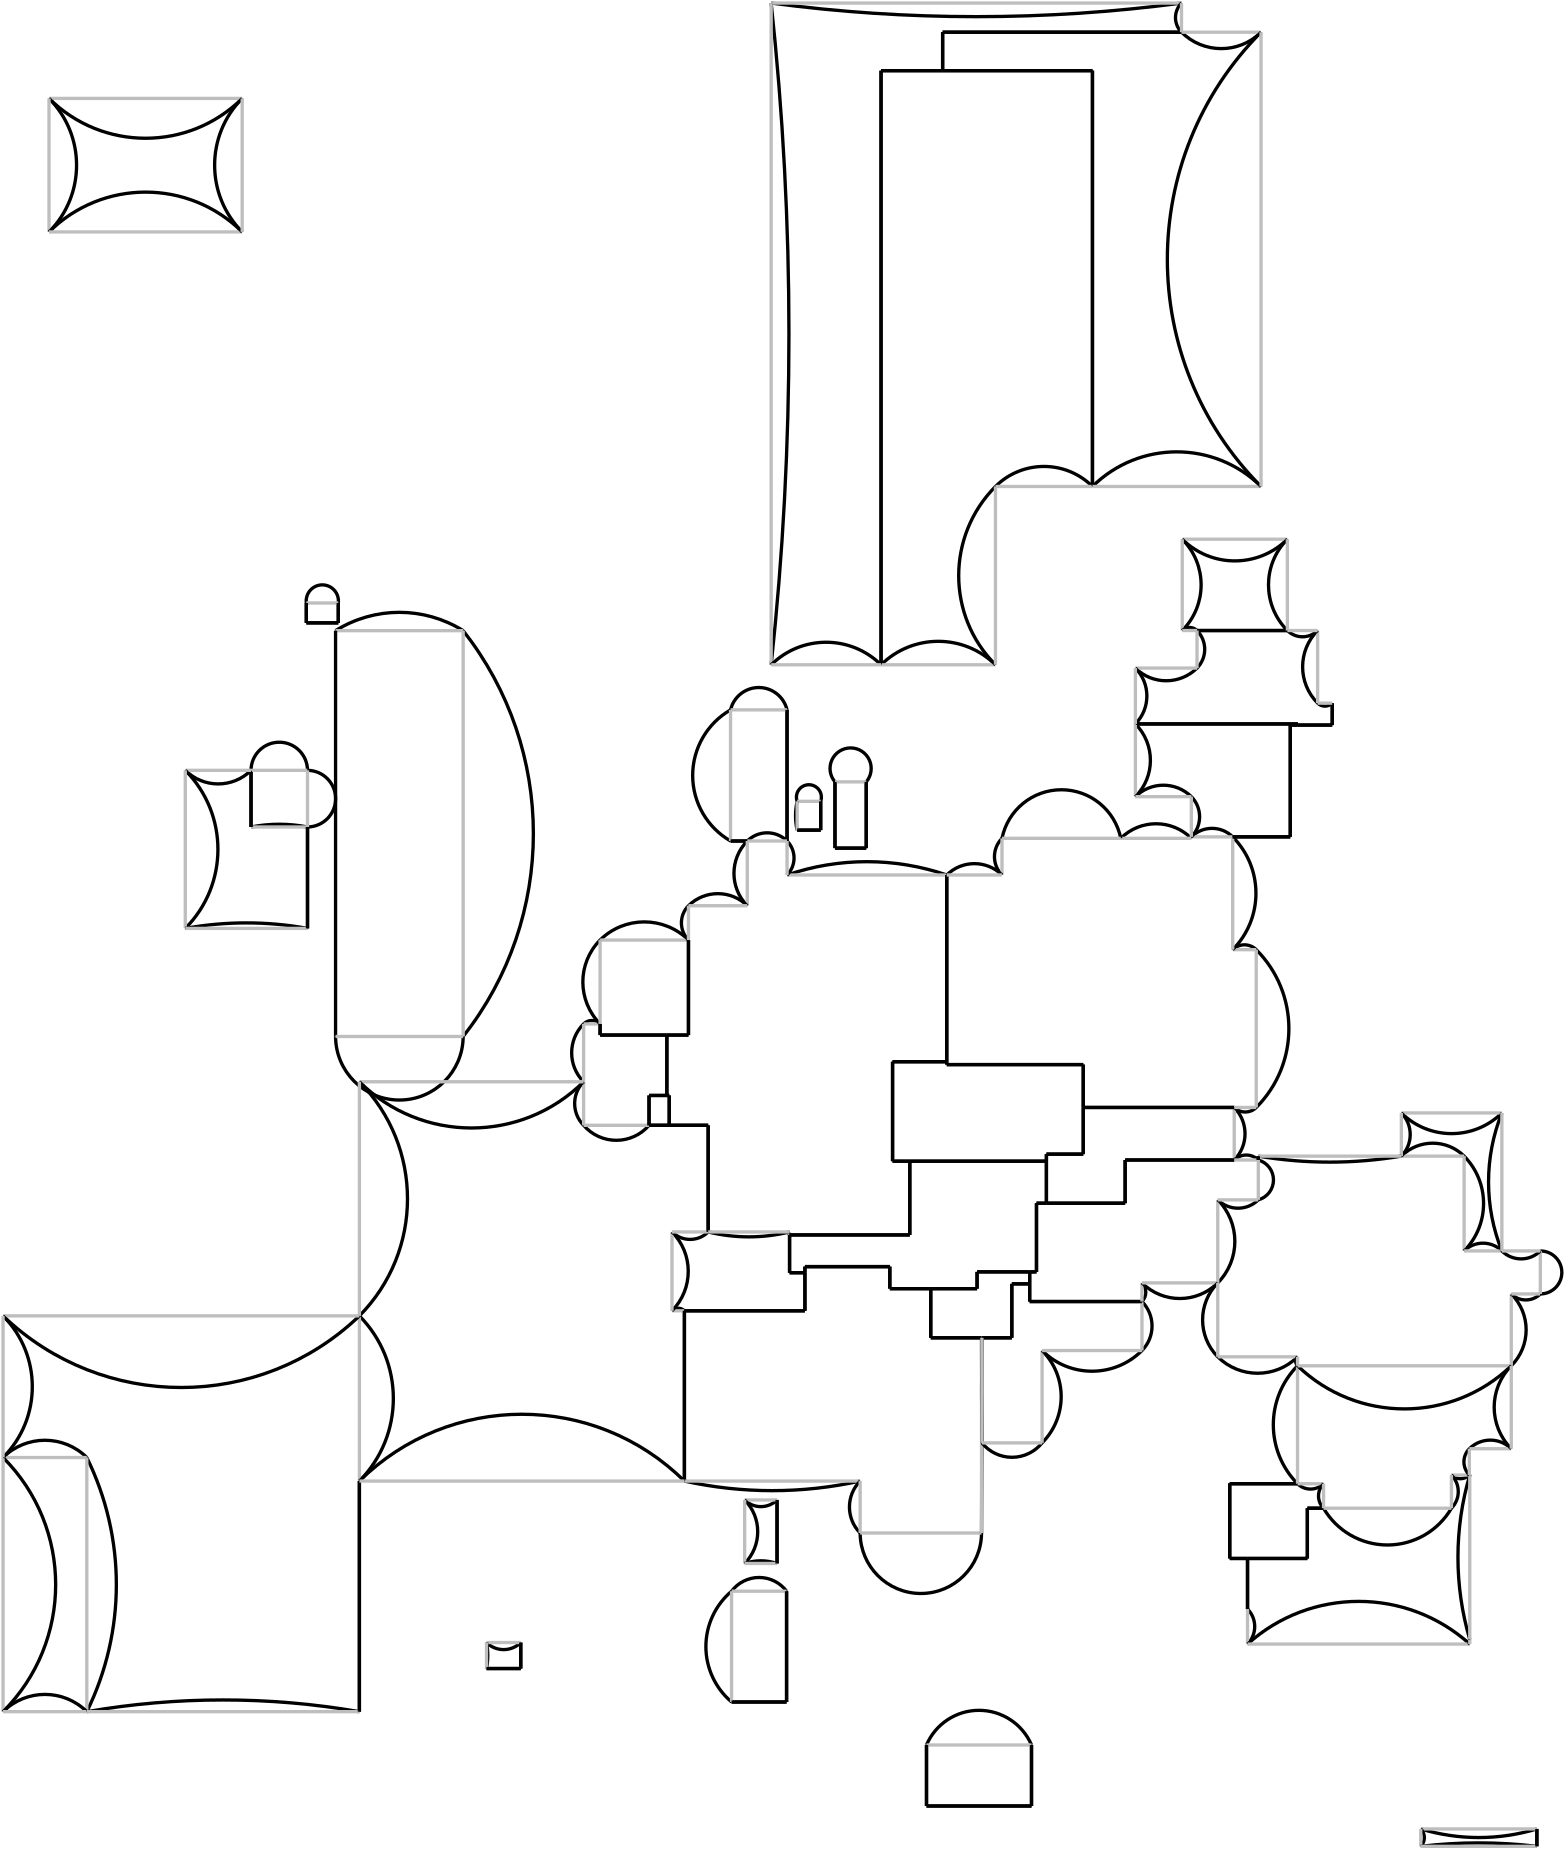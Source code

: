 <?xml version="1.0"?>
<!DOCTYPE ipe SYSTEM "ipe.dtd">
<ipe version="70005" creator="Ipe 7.1.1">
<info created="D:20110803231932" modified="D:20120926124422"/>
<ipestyle name="basic">
<pen name="heavier" value="0.8"/>
<pen name="fat" value="1.2"/>
<pen name="ultrafat" value="2"/>
<color name="red" value="1 0 0"/>
<color name="green" value="0 1 0"/>
<color name="blue" value="0 0 1"/>
<color name="yellow" value="1 1 0"/>
<color name="orange" value="1 0.647 0"/>
<color name="gold" value="1 0.843 0"/>
<color name="purple" value="0.627 0.125 0.941"/>
<color name="gray" value="0.745"/>
<color name="lightblue" value="0.678 0.847 0.902"/>
<color name="lightcyan" value="0.878 1 1"/>
<color name="lightgray" value="0.827"/>
<color name="lightgreen" value="0.565 0.933 0.565"/>
<color name="lightyellow" value="1 1 0.878"/>
<dashstyle name="dashed" value="[4] 0"/>
<dashstyle name="dotted" value="[1 3] 0"/>
<dashstyle name="dash dotted" value="[4 2 1 2] 0"/>
<dashstyle name="dash dot dotted" value="[4 2 1 2 1 2] 0"/>
</ipestyle>
<page>
<layer name="alpha"/>
<layer name="beta"/>
<view layers="alpha beta" active="beta"/>
<path layer="beta" stroke="black" pen="fat">
120.001 450.159 m
120.001 443.004 l
</path>
<path stroke="black" pen="fat">
120.001 443.004 m
131.508 443.004 l
</path>
<path stroke="black" pen="fat">
131.508 443.004 m
131.508 450.159 l
</path>
<path stroke="black" pen="fat">
273.093 54.5286 m
292.888 54.5286 l
</path>
<path stroke="black" pen="fat">
292.888 54.5286 m
292.888 94.4125 l
</path>
<path stroke="black" pen="fat">
272.72 364.485 m
278.746 364.485 l
</path>
<path stroke="black" pen="fat">
293.063 364.485 m
293.063 411.689 l
</path>
<path stroke="black" pen="fat">
296.691 368.403 m
305.169 368.403 l
</path>
<path stroke="black" pen="fat">
305.169 368.403 m
305.169 378.771 l
</path>
<path stroke="black" pen="fat">
310.314 385.768 m
310.314 361.919 l
</path>
<path stroke="black" pen="fat">
310.314 361.919 m
321.571 361.919 l
</path>
<path stroke="black" pen="fat">
321.571 361.919 m
321.571 385.768 l
</path>
<path stroke="black" pen="fat">
343.263 39.0562 m
343.263 17.0797 l
</path>
<path stroke="black" pen="fat">
343.263 17.0797 m
381.063 17.0797 l
</path>
<path stroke="black" pen="fat">
381.063 17.0797 m
381.063 39.0562 l
</path>
<path stroke="black" pen="fat">
10.823 142.538 m
21.3927 0 0 -21.3927 25.8979 127.359 40.9729 142.538 a
</path>
<path layer="alpha" stroke="gray" pen="fat">
10.823 142.538 m
40.9729 142.538 l
</path>
<path layer="beta" stroke="black" pen="fat">
40.9729 142.538 m
103.711 0 0 -103.711 -52.103 96.7911 40.9729 51.0444 a
</path>
<path layer="alpha" stroke="gray" pen="fat">
40.9729 142.538 m
40.9729 51.0444 l
</path>
<path layer="beta" stroke="black" pen="fat">
100.094 369.529 m
52.8932 0 0 -52.8932 110.26 317.621 120.425 369.529 a
</path>
<path layer="alpha" stroke="gray" pen="fat">
100.094 369.529 m
120.425 369.529 l
</path>
<path layer="beta" stroke="black" pen="fat">
100.094 389.925 m
100.094 369.529 l
</path>
<path stroke="black" pen="fat">
120.425 369.529 m
120.425 333.024 l
</path>
<path stroke="black" pen="fat">
100.094 369.529 m
100.094 389.925 l
</path>
<path stroke="black" pen="fat">
100.094 389.925 m
10.1659 0 0 -10.1659 110.26 389.878 120.425 389.925 a
</path>
<path layer="alpha" stroke="gray" pen="fat">
100.094 389.925 m
120.425 389.925 l
</path>
<path layer="beta" stroke="black" pen="fat">
120.425 389.925 m
10.1986 0 0 -10.1986 120.345 379.727 120.425 369.529 a
</path>
<path layer="alpha" stroke="gray" pen="fat">
120.425 389.925 m
120.425 369.529 l
</path>
<path layer="beta" stroke="black" pen="fat">
120.001 450.159 m
-5.8 0 0 5.8 125.755 450.89 131.508 450.159 a
</path>
<path layer="alpha" stroke="gray" pen="fat">
120.001 450.159 m
131.508 450.159 l
</path>
<path layer="beta" stroke="black" pen="fat">
120.001 443.004 m
120.001 450.159 l
</path>
<path stroke="black" pen="fat">
131.508 443.004 m
120.001 443.004 l
</path>
<path stroke="black" pen="fat">
131.508 450.159 m
131.508 443.004 l
</path>
<path stroke="black" pen="fat">
139.103 134.065 m
139.103 51.0444 l
</path>
<path stroke="black" pen="fat">
139.103 193.527 m
42.2668 0 0 -42.2668 109.061 163.796 139.103 134.065 a
</path>
<path layer="alpha" stroke="gray" pen="fat">
139.103 193.527 m
139.103 134.065 l
</path>
<path layer="beta" stroke="black" pen="fat">
130.527 440.205 m
43.2854 0 0 -43.2854 153.495 403.516 176.463 440.205 a
</path>
<path layer="alpha" stroke="gray" pen="fat">
130.527 440.205 m
176.463 440.205 l
</path>
<path stroke="black" pen="fat">
130.527 294.112 m
130.527 440.205 l
</path>
<path layer="beta" stroke="black" pen="fat">
176.463 294.112 m
22.9683 0 0 -22.9683 153.495 294.2 130.527 294.112 a
</path>
<path layer="alpha" stroke="gray" pen="fat">
176.463 294.112 m
130.527 294.112 l
</path>
<path layer="beta" stroke="black" pen="fat">
176.463 440.205 m
118.193 0 0 -118.193 83.5445 367.158 176.463 294.112 a
</path>
<path layer="alpha" stroke="gray" pen="fat">
176.463 440.205 m
176.463 294.112 l
</path>
<path layer="beta" stroke="black" pen="fat">
197.194 66.5732 m
184.868 66.5732 l
</path>
<path stroke="black" pen="fat">
197.194 75.9246 m
197.194 66.5732 l
</path>
<path stroke="black" pen="fat">
225.759 294.61 m
249.788 294.61 l
</path>
<path stroke="black" pen="fat">
225.759 298.641 m
225.759 294.61 l
</path>
<path stroke="black" pen="fat">
219.821 298.641 m
4.20521 0 0 -4.20521 222.79 295.663 225.759 298.641 a
</path>
<path layer="alpha" stroke="gray" pen="fat">
219.821 298.641 m
225.759 298.641 l
</path>
<path layer="beta" stroke="black" pen="fat">
219.821 277.81 m
14.7646 0 0 -14.7646 230.285 288.226 219.821 298.641 a
</path>
<path layer="alpha" stroke="gray" pen="fat">
219.821 277.81 m
219.821 298.641 l
</path>
<path layer="beta" stroke="black" pen="fat">
219.821 262.137 m
11.1396 0 0 -11.1396 227.738 269.974 219.821 277.81 a
</path>
<path layer="alpha" stroke="gray" pen="fat">
219.821 262.137 m
219.821 277.81 l
</path>
<path layer="beta" stroke="black" pen="fat">
243.377 262.137 m
15.5333 0 0 -15.5333 231.599 272.265 219.821 262.137 a
</path>
<path layer="alpha" stroke="gray" pen="fat">
243.377 262.137 m
219.821 262.137 l
</path>
<path layer="beta" stroke="black" pen="fat">
243.377 272.887 m
243.377 262.137 l
</path>
<path stroke="black" pen="fat">
249.788 272.887 m
243.377 272.887 l
</path>
<path stroke="black" pen="fat">
249.788 294.61 m
249.788 272.887 l
</path>
<path stroke="black" pen="fat">
243.377 262.137 m
243.377 272.887 l
</path>
<path stroke="black" pen="fat">
243.377 272.887 m
249.788 272.887 l
</path>
<path stroke="black" pen="fat">
249.788 272.887 m
250.649 272.887 l
</path>
<path stroke="black" pen="fat">
250.649 272.887 m
250.649 262.137 l
</path>
<path stroke="black" pen="fat">
250.649 262.137 m
243.377 262.137 l
</path>
<path stroke="black" pen="fat">
249.788 294.61 m
225.759 294.61 l
</path>
<path stroke="black" pen="fat">
225.759 294.61 m
225.759 298.641 l
</path>
<path stroke="black" pen="fat">
225.759 328.832 m
22.6336 0 0 -22.6336 241.665 312.729 257.57 328.832 a
</path>
<path layer="alpha" stroke="gray" pen="fat">
225.759 328.832 m
257.57 328.832 l
</path>
<path layer="beta" stroke="black" pen="fat">
225.759 298.641 m
21.4421 0 0 -21.4421 240.988 313.737 225.759 328.832 a
</path>
<path layer="alpha" stroke="gray" pen="fat">
225.759 298.641 m
225.759 328.832 l
</path>
<path layer="beta" stroke="black" pen="fat">
257.57 294.61 m
249.788 294.61 l
</path>
<path stroke="black" pen="fat">
257.57 328.832 m
257.57 294.61 l
</path>
<path stroke="black" pen="fat">
243.377 262.137 m
250.649 262.137 l
</path>
<path stroke="black" pen="fat">
250.649 262.137 m
264.668 262.137 l
</path>
<path stroke="black" pen="fat">
264.668 262.137 m
264.668 223.749 l
</path>
<path stroke="black" pen="fat">
256.11 195.36 m
256.11 134.065 l
</path>
<path stroke="black" pen="fat">
251.638 195.36 m
3.17871 0 0 -3.17871 253.874 193.101 256.11 195.36 a
</path>
<path layer="alpha" stroke="gray" pen="fat">
251.638 195.36 m
256.11 195.36 l
</path>
<path layer="beta" stroke="black" pen="fat">
251.638 223.749 m
20.1357 0 0 -20.1357 237.356 209.555 251.638 195.36 a
</path>
<path layer="alpha" stroke="gray" pen="fat">
251.638 223.749 m
251.638 195.36 l
</path>
<path layer="beta" stroke="black" pen="fat">
264.668 223.749 m
9.22483 0 0 -9.22483 258.153 230.28 251.638 223.749 a
</path>
<path layer="alpha" stroke="gray" pen="fat">
264.668 223.749 m
251.638 223.749 l
</path>
<path layer="beta" stroke="black" pen="fat">
289.459 127.269 m
289.459 104.388 l
</path>
<path stroke="black" pen="fat">
273.093 94.4125 m
12.38 0 0 -12.38 282.991 86.9753 292.888 94.4125 a
</path>
<path layer="alpha" stroke="gray" pen="fat">
273.093 94.4125 m
292.888 94.4125 l
</path>
<path layer="beta" stroke="black" pen="fat">
273.093 54.5286 m
26.1181 0 0 -26.1181 289.96 74.4706 273.093 94.4125 a
</path>
<path layer="alpha" stroke="gray" pen="fat">
273.093 54.5286 m
273.093 94.4125 l
</path>
<path layer="beta" stroke="black" pen="fat">
292.888 54.5286 m
273.093 54.5286 l
</path>
<path stroke="black" pen="fat">
292.888 94.4125 m
292.888 54.5286 l
</path>
<path stroke="black" pen="fat">
272.72 411.689 m
10.4516 0 0 -10.4516 282.892 409.286 293.063 411.689 a
</path>
<path layer="alpha" stroke="gray" pen="fat">
272.72 411.689 m
293.063 411.689 l
</path>
<path layer="beta" stroke="black" pen="fat">
272.72 364.485 m
27.2416 0 0 -27.2416 286.324 388.087 272.72 411.689 a
</path>
<path layer="alpha" stroke="gray" pen="fat">
272.72 364.485 m
272.72 411.689 l
</path>
<path layer="beta" stroke="black" pen="fat">
278.746 364.485 m
272.72 364.485 l
</path>
<path stroke="black" pen="fat">
293.063 411.689 m
293.063 364.485 l
</path>
<path stroke="black" pen="fat">
293.966 209.063 m
299.492 209.063 l
</path>
<path stroke="black" pen="fat">
293.966 222.672 m
293.966 209.063 l
</path>
<path stroke="black" pen="fat">
299.492 195.36 m
256.11 195.36 l
</path>
<path stroke="black" pen="fat">
299.492 209.063 m
299.492 195.36 l
</path>
<path stroke="black" pen="fat">
296.691 378.771 m
-4.49029 0 0 4.49029 300.93 380.253 305.169 378.771 a
</path>
<path layer="alpha" stroke="gray" pen="fat">
296.691 378.771 m
305.169 378.771 l
</path>
<path layer="beta" stroke="black" pen="fat">
296.691 368.403 m
23.8394 0 0 -23.8394 319.96 373.587 296.691 378.771 a
</path>
<path layer="alpha" stroke="gray" pen="fat">
296.691 368.403 m
296.691 378.771 l
</path>
<path layer="beta" stroke="black" pen="fat">
305.169 368.403 m
296.691 368.403 l
</path>
<path stroke="black" pen="fat">
305.169 378.771 m
305.169 368.403 l
</path>
<path stroke="black" pen="fat">
310.314 385.768 m
-7.4079 0 0 7.4079 315.943 390.585 321.571 385.768 a
</path>
<path layer="alpha" stroke="gray" pen="fat">
310.314 385.768 m
321.571 385.768 l
</path>
<path layer="beta" stroke="black" pen="fat">
310.314 361.919 m
310.314 385.768 l
</path>
<path stroke="black" pen="fat">
321.571 361.919 m
310.314 361.919 l
</path>
<path stroke="black" pen="fat">
321.571 385.768 m
321.571 361.919 l
</path>
<path stroke="black" pen="fat">
249.788 272.887 m
249.788 294.61 l
</path>
<path stroke="black" pen="fat">
250.649 272.887 m
249.788 272.887 l
</path>
<path stroke="black" pen="fat">
250.649 262.137 m
250.649 272.887 l
</path>
<path stroke="black" pen="fat">
249.788 294.61 m
257.57 294.61 l
</path>
<path stroke="black" pen="fat">
257.57 294.61 m
257.57 328.832 l
</path>
<path stroke="black" pen="fat">
264.668 262.137 m
250.649 262.137 l
</path>
<path stroke="black" pen="fat">
264.668 223.749 m
264.668 262.137 l
</path>
<path stroke="black" pen="fat">
278.746 364.485 m
10.1703 0 0 -10.1703 285.905 357.261 293.063 364.485 a
</path>
<path layer="alpha" stroke="gray" pen="fat">
278.746 364.485 m
293.063 364.485 l
</path>
<path layer="beta" stroke="black" pen="fat">
293.966 222.672 m
0.764188 0 0 -0.764188 294.509 223.211 293.966 223.749 a
</path>
<path layer="alpha" stroke="gray" pen="fat">
293.966 222.672 m
293.966 223.749 l
</path>
<path layer="beta" stroke="black" pen="fat">
293.966 223.749 m
61.3833 0 0 -61.3833 279.317 283.358 264.668 223.749 a
</path>
<path layer="alpha" stroke="gray" pen="fat">
293.966 223.749 m
264.668 223.749 l
</path>
<path layer="beta" stroke="black" pen="fat">
293.063 352.243 m
88.511 0 0 -88.511 321.808 268.529 350.552 352.243 a
</path>
<path layer="alpha" stroke="gray" pen="fat">
293.063 352.243 m
350.552 352.243 l
</path>
<path layer="beta" stroke="black" pen="fat">
293.063 364.485 m
8.71215 0 0 -8.71215 286.864 358.364 293.063 352.243 a
</path>
<path layer="alpha" stroke="gray" pen="fat">
293.063 364.485 m
293.063 352.243 l
</path>
<path layer="beta" stroke="black" pen="fat">
278.746 341.185 m
16.5443 0 0 -16.5443 290.493 352.835 278.746 364.485 a
</path>
<path layer="alpha" stroke="gray" pen="fat">
278.746 341.185 m
278.746 364.485 l
</path>
<path layer="beta" stroke="black" pen="fat">
257.57 341.185 m
15.0772 0 0 -15.0772 268.158 330.451 278.746 341.185 a
</path>
<path layer="alpha" stroke="gray" pen="fat">
257.57 341.185 m
278.746 341.185 l
</path>
<path layer="beta" stroke="black" pen="fat">
257.57 328.832 m
8.78512 0 0 -8.78512 263.818 335.008 257.57 341.185 a
</path>
<path layer="alpha" stroke="gray" pen="fat">
257.57 328.832 m
257.57 341.185 l
</path>
<path layer="beta" stroke="black" pen="fat">
337.248 222.672 m
293.966 222.672 l
</path>
<path stroke="black" pen="fat">
337.248 249.207 m
337.248 222.672 l
</path>
<path stroke="black" pen="fat">
331.045 249.207 m
337.248 249.207 l
</path>
<path stroke="black" pen="fat">
331.045 285.011 m
331.045 249.207 l
</path>
<path stroke="black" pen="fat">
350.552 285.011 m
331.045 285.011 l
</path>
<path stroke="black" pen="fat">
350.552 352.243 m
350.552 285.011 l
</path>
<path stroke="black" pen="fat">
256.11 134.065 m
256.11 195.36 l
</path>
<path stroke="black" pen="fat">
256.11 195.36 m
299.492 195.36 l
</path>
<path stroke="black" pen="fat">
299.492 195.36 m
299.492 209.063 l
</path>
<path stroke="black" pen="fat">
344.788 185.644 m
363.075 185.644 l
</path>
<path stroke="black" pen="fat">
344.788 203.326 m
344.788 185.644 l
</path>
<path stroke="black" pen="fat">
330.055 203.326 m
344.788 203.326 l
</path>
<path stroke="black" pen="fat">
330.055 211.258 m
330.055 203.326 l
</path>
<path stroke="black" pen="fat">
299.492 211.258 m
330.055 211.258 l
</path>
<path stroke="black" pen="fat">
299.492 209.063 m
299.492 211.258 l
</path>
<path stroke="black" pen="fat">
319.378 134.065 m
146.558 0 0 -146.558 287.744 277.168 256.11 134.065 a
</path>
<path layer="alpha" stroke="gray" pen="fat">
319.378 134.065 m
256.11 134.065 l
</path>
<path layer="beta" stroke="black" pen="fat">
319.378 115.362 m
13.2709 0 0 -13.2709 328.794 124.714 319.378 134.065 a
</path>
<path layer="alpha" stroke="gray" pen="fat">
319.378 115.362 m
319.378 134.065 l
</path>
<path layer="beta" stroke="black" pen="fat">
363.075 115.362 m
21.8486 0 0 -21.8486 341.226 115.441 319.378 115.362 a
</path>
<path layer="alpha" stroke="gray" pen="fat">
363.075 115.362 m
319.378 115.362 l
</path>
<path layer="beta" stroke="black" pen="fat">
363.075 185.644 m
6236.23 0 0 -6236.23 -5873.05 150.503 363.075 115.362 a
</path>
<path layer="alpha" stroke="gray" pen="fat">
363.075 185.644 m
363.075 115.362 l
</path>
<path layer="beta" stroke="black" pen="fat">
363.075 185.644 m
344.788 185.644 l
</path>
<path stroke="black" pen="fat">
344.788 185.644 m
344.788 203.326 l
</path>
<path stroke="black" pen="fat">
361.471 209.366 m
380.404 209.366 l
</path>
<path stroke="black" pen="fat">
361.471 203.326 m
361.471 209.366 l
</path>
<path stroke="black" pen="fat">
344.788 203.326 m
361.471 203.326 l
</path>
<path stroke="black" pen="fat">
363.207 185.644 m
-0.0714694 0 0 0.0714694 363.141 185.617 363.075 185.644 a
</path>
<path layer="alpha" stroke="gray" pen="fat">
363.207 185.644 m
363.075 185.644 l
</path>
<path layer="beta" stroke="black" pen="fat">
373.973 185.644 m
363.207 185.644 l
</path>
<path stroke="black" pen="fat">
373.973 205.052 m
373.973 185.644 l
</path>
<path stroke="black" pen="fat">
380.404 205.052 m
373.973 205.052 l
</path>
<path stroke="black" pen="fat">
380.404 209.366 m
380.404 205.052 l
</path>
<path stroke="black" pen="fat">
343.263 39.0562 m
20.5577 0 0 -20.5577 362.163 30.9685 381.063 39.0562 a
</path>
<path layer="alpha" stroke="gray" pen="fat">
343.263 39.0562 m
381.063 39.0562 l
</path>
<path layer="beta" stroke="black" pen="fat">
343.263 17.0797 m
343.263 39.0562 l
</path>
<path stroke="black" pen="fat">
381.063 17.0797 m
343.263 17.0797 l
</path>
<path stroke="black" pen="fat">
381.063 39.0562 m
381.063 17.0797 l
</path>
<path stroke="black" pen="fat">
299.492 209.063 m
293.966 209.063 l
</path>
<path stroke="black" pen="fat">
293.966 209.063 m
293.966 222.672 l
</path>
<path stroke="black" pen="fat">
293.966 222.672 m
337.248 222.672 l
</path>
<path stroke="black" pen="fat">
337.248 222.672 m
337.248 249.207 l
</path>
<path stroke="black" pen="fat">
344.788 203.326 m
330.055 203.326 l
</path>
<path stroke="black" pen="fat">
330.055 203.326 m
330.055 211.258 l
</path>
<path stroke="black" pen="fat">
330.055 211.258 m
299.492 211.258 l
</path>
<path stroke="black" pen="fat">
299.492 211.258 m
299.492 209.063 l
</path>
<path stroke="black" pen="fat">
380.404 209.366 m
361.471 209.366 l
</path>
<path stroke="black" pen="fat">
361.471 209.366 m
361.471 203.326 l
</path>
<path stroke="black" pen="fat">
361.471 203.326 m
344.788 203.326 l
</path>
<path stroke="black" pen="fat">
337.248 249.207 m
386.431 249.207 l
</path>
<path stroke="black" pen="fat">
382.859 209.366 m
380.404 209.366 l
</path>
<path stroke="black" pen="fat">
382.859 234.082 m
382.859 209.366 l
</path>
<path stroke="black" pen="fat">
386.431 234.082 m
382.859 234.082 l
</path>
<path stroke="black" pen="fat">
386.431 249.207 m
386.431 234.082 l
</path>
<path stroke="black" pen="fat">
337.248 249.207 m
331.045 249.207 l
</path>
<path stroke="black" pen="fat">
331.045 249.207 m
331.045 285.011 l
</path>
<path stroke="black" pen="fat">
331.045 285.011 m
350.552 285.011 l
</path>
<path stroke="black" pen="fat">
386.431 249.207 m
337.248 249.207 l
</path>
<path stroke="black" pen="fat">
350.552 283.981 m
399.702 283.981 l
</path>
<path stroke="black" pen="fat">
350.552 285.011 m
350.552 283.981 l
</path>
<path stroke="black" pen="fat">
399.702 283.981 m
399.702 268.548 l
</path>
<path stroke="black" pen="fat">
386.431 251.768 m
386.431 249.207 l
</path>
<path stroke="black" pen="fat">
399.702 251.768 m
386.431 251.768 l
</path>
<path stroke="black" pen="fat">
399.702 268.548 m
399.702 251.768 l
</path>
<path stroke="black" pen="fat">
349.07 641.814 m
403.007 641.814 l
</path>
<path stroke="black" pen="fat">
403.007 641.814 m
403.007 492.108 l
</path>
<path stroke="black" pen="fat">
326.904 641.814 m
349.07 641.814 l
</path>
<path stroke="black" pen="fat">
326.904 427.907 m
326.904 641.814 l
</path>
<path stroke="black" pen="fat">
363.207 185.644 m
373.973 185.644 l
</path>
<path stroke="black" pen="fat">
373.973 185.644 m
373.973 205.052 l
</path>
<path stroke="black" pen="fat">
373.973 205.052 m
380.404 205.052 l
</path>
<path stroke="black" pen="fat">
380.404 198.69 m
420.827 198.69 l
</path>
<path stroke="black" pen="fat">
380.404 205.052 m
380.404 198.69 l
</path>
<path stroke="black" pen="fat">
363.207 147.812 m
1807.01 0 0 -1807.01 2170.11 166.728 363.207 185.644 a
</path>
<path layer="alpha" stroke="gray" pen="fat">
363.207 147.812 m
363.207 185.644 l
</path>
<path layer="beta" stroke="black" pen="fat">
384.879 147.812 m
13.8993 0 0 -13.8993 374.043 156.517 363.207 147.812 a
</path>
<path layer="alpha" stroke="gray" pen="fat">
384.879 147.812 m
363.207 147.812 l
</path>
<path layer="beta" stroke="black" pen="fat">
384.879 181.044 m
23.5422 0 0 -23.5422 368.201 164.428 384.879 147.812 a
</path>
<path layer="alpha" stroke="gray" pen="fat">
384.879 181.044 m
384.879 147.812 l
</path>
<path layer="beta" stroke="black" pen="fat">
420.827 181.044 m
25.4489 0 0 -25.4489 402.853 199.06 384.879 181.044 a
</path>
<path layer="alpha" stroke="gray" pen="fat">
420.827 181.044 m
384.879 181.044 l
</path>
<path layer="beta" stroke="black" pen="fat">
420.827 198.69 m
12.536 0 0 -12.536 411.922 189.867 420.827 181.044 a
</path>
<path layer="alpha" stroke="gray" pen="fat">
420.827 198.69 m
420.827 181.044 l
</path>
<path layer="beta" stroke="black" pen="fat">
349.07 641.814 m
326.904 641.814 l
</path>
<path stroke="black" pen="fat">
326.904 641.814 m
326.904 427.907 l
</path>
<path stroke="black" pen="fat">
349.07 655.657 m
349.07 641.814 l
</path>
<path stroke="black" pen="fat">
435.064 655.657 m
349.07 655.657 l
</path>
<path stroke="black" pen="fat">
386.431 234.082 m
386.431 249.207 l
</path>
<path stroke="black" pen="fat">
386.431 249.207 m
386.431 251.768 l
</path>
<path stroke="black" pen="fat">
386.431 251.768 m
399.702 251.768 l
</path>
<path stroke="black" pen="fat">
399.702 251.768 m
399.702 268.548 l
</path>
<path stroke="black" pen="fat">
399.702 268.548 m
454.041 268.548 l
</path>
<path stroke="black" pen="fat">
414.779 234.082 m
386.431 234.082 l
</path>
<path stroke="black" pen="fat">
414.779 249.636 m
414.779 234.082 l
</path>
<path stroke="black" pen="fat">
454.041 249.636 m
414.779 249.636 l
</path>
<path stroke="black" pen="fat">
454.041 268.548 m
13.4314 0 0 -13.4314 444.503 259.092 454.041 249.636 a
</path>
<path layer="alpha" stroke="gray" pen="fat">
454.041 268.548 m
454.041 249.636 l
</path>
<path layer="beta" stroke="black" pen="fat">
452.429 106.189 m
458.832 106.189 l
</path>
<path stroke="black" pen="fat">
452.429 133.096 m
452.429 106.189 l
</path>
<path stroke="black" pen="fat">
452.429 133.301 m
452.429 133.096 l
</path>
<path stroke="black" pen="fat">
458.832 106.189 m
458.832 87.9914 l
</path>
<path stroke="black" pen="fat">
350.552 285.011 m
350.552 352.243 l
</path>
<path stroke="black" pen="fat">
399.702 283.981 m
350.552 283.981 l
</path>
<path stroke="black" pen="fat">
350.552 283.981 m
350.552 285.011 l
</path>
<path stroke="black" pen="fat">
399.702 268.548 m
399.702 283.981 l
</path>
<path stroke="black" pen="fat">
454.041 268.548 m
399.702 268.548 l
</path>
<path stroke="black" pen="fat">
453.487 325.356 m
6.00143 0 0 -6.00143 457.729 321.111 461.971 325.356 a
</path>
<path layer="alpha" stroke="gray" pen="fat">
453.487 325.356 m
461.971 325.356 l
</path>
<path layer="beta" stroke="black" pen="fat">
453.487 365.969 m
28.8045 0 0 -28.8045 433.058 345.663 453.487 325.356 a
</path>
<path layer="alpha" stroke="gray" pen="fat">
453.487 365.969 m
453.487 325.356 l
</path>
<path layer="beta" stroke="black" pen="fat">
438.607 365.969 m
10.5603 0 0 -10.5603 446.047 358.475 453.487 365.969 a
</path>
<path layer="alpha" stroke="gray" pen="fat">
438.607 365.969 m
453.487 365.969 l
</path>
<path layer="beta" stroke="black" pen="fat">
438.607 365.445 m
0.371222 0 0 -0.371222 438.87 365.707 438.607 365.969 a
</path>
<path layer="alpha" stroke="gray" pen="fat">
438.607 365.445 m
438.607 365.969 l
</path>
<path layer="beta" stroke="black" pen="fat">
413.2 365.445 m
18.0012 0 0 -18.0012 425.904 352.691 438.607 365.445 a
</path>
<path layer="alpha" stroke="gray" pen="fat">
413.2 365.445 m
438.607 365.445 l
</path>
<path layer="beta" stroke="black" pen="fat">
370.447 365.445 m
21.8082 0 0 -21.8082 391.824 361.127 413.2 365.445 a
</path>
<path layer="alpha" stroke="gray" pen="fat">
370.447 365.445 m
413.2 365.445 l
</path>
<path layer="beta" stroke="black" pen="fat">
370.447 352.243 m
9.36832 0 0 -9.36832 377.095 358.844 370.447 365.445 a
</path>
<path layer="alpha" stroke="gray" pen="fat">
370.447 352.243 m
370.447 365.445 l
</path>
<path layer="beta" stroke="black" pen="fat">
350.552 352.243 m
14.1383 0 0 -14.1383 360.5 342.196 370.447 352.243 a
</path>
<path layer="alpha" stroke="gray" pen="fat">
350.552 352.243 m
370.447 352.243 l
</path>
<path layer="beta" stroke="black" pen="fat">
461.971 268.548 m
5.61738 0 0 -5.61738 458.006 272.528 454.041 268.548 a
</path>
<path layer="alpha" stroke="gray" pen="fat">
461.971 268.548 m
454.041 268.548 l
</path>
<path layer="beta" stroke="black" pen="fat">
461.971 325.356 m
40.2132 0 0 -40.2132 433.505 296.952 461.971 268.548 a
</path>
<path layer="alpha" stroke="gray" pen="fat">
461.971 325.356 m
461.971 268.548 l
</path>
<path layer="beta" stroke="black" pen="fat">
380.404 205.052 m
380.404 209.366 l
</path>
<path stroke="black" pen="fat">
380.404 209.366 m
382.859 209.366 l
</path>
<path stroke="black" pen="fat">
382.859 209.366 m
382.859 234.082 l
</path>
<path stroke="black" pen="fat">
382.859 234.082 m
386.431 234.082 l
</path>
<path stroke="black" pen="fat">
420.827 198.69 m
380.404 198.69 l
</path>
<path stroke="black" pen="fat">
380.404 198.69 m
380.404 205.052 l
</path>
<path stroke="black" pen="fat">
386.431 234.082 m
414.779 234.082 l
</path>
<path stroke="black" pen="fat">
414.779 234.082 m
414.779 249.636 l
</path>
<path stroke="black" pen="fat">
414.779 249.636 m
454.041 249.636 l
</path>
<path stroke="black" pen="fat">
454.041 249.636 m
6.14718 0 0 -6.14718 458.379 245.28 462.717 249.636 a
</path>
<path layer="alpha" stroke="gray" pen="fat">
454.041 249.636 m
462.717 249.636 l
</path>
<path layer="beta" stroke="black" pen="fat">
420.827 205.403 m
4.76416 0 0 -4.76416 417.446 202.047 420.827 198.69 a
</path>
<path layer="alpha" stroke="gray" pen="fat">
420.827 205.403 m
420.827 198.69 l
</path>
<path layer="beta" stroke="black" pen="fat">
448.116 205.403 m
19.3595 0 0 -19.3595 434.472 219.137 420.827 205.403 a
</path>
<path layer="alpha" stroke="gray" pen="fat">
448.116 205.403 m
420.827 205.403 l
</path>
<path layer="beta" stroke="black" pen="fat">
448.116 235.299 m
21.2356 0 0 -21.2356 433.033 220.351 448.116 205.403 a
</path>
<path layer="alpha" stroke="gray" pen="fat">
448.116 235.299 m
448.116 205.403 l
</path>
<path layer="beta" stroke="black" pen="fat">
462.717 235.299 m
10.369 0 0 -10.369 455.416 242.663 448.116 235.299 a
</path>
<path layer="alpha" stroke="gray" pen="fat">
462.717 235.299 m
448.116 235.299 l
</path>
<path layer="beta" stroke="black" pen="fat">
462.717 249.636 m
7.43548 0 0 -7.43548 460.741 242.468 462.717 235.299 a
</path>
<path layer="alpha" stroke="gray" pen="fat">
462.717 249.636 m
462.717 235.299 l
</path>
<path layer="beta" stroke="black" pen="fat">
403.007 641.814 m
349.07 641.814 l
</path>
<path stroke="black" pen="fat">
403.007 492.108 m
403.007 641.814 l
</path>
<path stroke="black" pen="fat">
349.07 641.814 m
349.07 655.657 l
</path>
<path stroke="black" pen="fat">
349.07 655.657 m
435.064 655.657 l
</path>
<path stroke="black" pen="fat">
473.179 440.254 m
440.645 440.254 l
</path>
<path stroke="black" pen="fat">
452.429 133.096 m
452.429 133.301 l
</path>
<path stroke="black" pen="fat">
476.834 133.096 m
452.429 133.096 l
</path>
<path stroke="black" pen="fat">
418.464 406.627 m
477.002 406.627 l
</path>
<path stroke="black" pen="fat">
477.002 406.627 m
477.002 406.216 l
</path>
<path stroke="black" pen="fat">
474.224 365.969 m
453.487 365.969 l
</path>
<path stroke="black" pen="fat">
474.224 406.216 m
474.224 365.969 l
</path>
<path stroke="black" pen="fat">
477.002 406.216 m
474.224 406.216 l
</path>
<path stroke="black" pen="fat">
458.832 106.189 m
452.429 106.189 l
</path>
<path stroke="black" pen="fat">
452.429 106.189 m
452.429 133.096 l
</path>
<path stroke="black" pen="fat">
452.429 133.096 m
476.834 133.096 l
</path>
<path stroke="black" pen="fat">
480.371 106.189 m
458.832 106.189 l
</path>
<path stroke="black" pen="fat">
480.371 124.285 m
480.371 106.189 l
</path>
<path stroke="black" pen="fat">
486.197 124.285 m
480.371 124.285 l
</path>
<path stroke="black" pen="fat">
440.645 440.254 m
473.179 440.254 l
</path>
<path stroke="black" pen="fat">
477.002 406.627 m
418.464 406.627 l
</path>
<path stroke="black" pen="fat">
477.002 406.216 m
477.002 406.627 l
</path>
<path stroke="black" pen="fat">
489.332 406.216 m
477.002 406.216 l
</path>
<path stroke="black" pen="fat">
489.332 414.121 m
489.332 406.216 l
</path>
<path stroke="black" pen="fat">
453.487 365.969 m
474.224 365.969 l
</path>
<path stroke="black" pen="fat">
474.224 365.969 m
474.224 406.216 l
</path>
<path stroke="black" pen="fat">
474.224 406.216 m
477.002 406.216 l
</path>
<path stroke="black" pen="fat">
477.002 406.216 m
489.332 406.216 l
</path>
<path stroke="black" pen="fat">
489.332 406.216 m
489.332 414.121 l
</path>
<path stroke="black" pen="fat">
458.832 87.9914 m
458.832 106.189 l
</path>
<path stroke="black" pen="fat">
458.832 106.189 m
480.371 106.189 l
</path>
<path stroke="black" pen="fat">
480.371 106.189 m
480.371 124.285 l
</path>
<path stroke="black" pen="fat">
480.371 124.285 m
486.197 124.285 l
</path>
<path stroke="black" pen="fat">
476.834 133.096 m
30.2192 0 0 -30.2192 498.337 154.328 476.834 175.56 a
</path>
<path layer="alpha" stroke="gray" pen="fat">
476.834 133.096 m
476.834 175.56 l
</path>
<path layer="beta" stroke="black" pen="fat">
486.197 133.096 m
6.66617 0 0 -6.66617 481.515 137.842 476.834 133.096 a
</path>
<path layer="alpha" stroke="gray" pen="fat">
486.197 133.096 m
476.834 133.096 l
</path>
<path layer="beta" stroke="black" pen="fat">
486.197 124.285 m
6.26807 0 0 -6.26807 490.656 128.691 486.197 133.096 a
</path>
<path layer="alpha" stroke="gray" pen="fat">
486.197 124.285 m
486.197 133.096 l
</path>
<path layer="beta" stroke="black" pen="fat">
538.695 136.231 m
4.58887 0 0 -4.58887 535.465 139.491 532.236 136.231 a
</path>
<path layer="alpha" stroke="gray" pen="fat">
538.695 136.231 m
532.236 136.231 l
</path>
<path layer="beta" stroke="black" pen="fat">
532.236 136.231 m
8.47367 0 0 -8.47367 526.225 130.258 532.236 124.285 a
</path>
<path layer="alpha" stroke="gray" pen="fat">
532.236 136.231 m
532.236 124.285 l
</path>
<path layer="beta" stroke="black" pen="fat">
532.236 124.285 m
26.6338 0 0 -26.6338 509.216 137.682 486.197 124.285 a
</path>
<path layer="alpha" stroke="gray" pen="fat">
532.236 124.285 m
486.197 124.285 l
</path>
<path layer="beta" stroke="black" pen="fat">
562.992 8.8264 m
562.992 2.5632 l
</path>
<path stroke="black" pen="fat">
476.834 178.789 m
20.3923 0 0 -20.3923 462.475 193.269 448.116 178.789 a
</path>
<path layer="alpha" stroke="gray" pen="fat">
476.834 178.789 m
448.116 178.789 l
</path>
<path layer="beta" stroke="black" pen="fat">
448.116 178.789 m
18.946 0 0 -18.946 461.602 192.096 448.116 205.403 a
</path>
<path layer="alpha" stroke="gray" pen="fat">
448.116 178.789 m
448.116 205.403 l
</path>
<path layer="beta" stroke="black" pen="fat">
476.834 175.56 m
2.29849 0 0 -2.29849 478.47 177.175 476.834 178.789 a
</path>
<path layer="alpha" stroke="gray" pen="fat">
476.834 175.56 m
476.834 178.789 l
</path>
<path layer="beta" stroke="black" pen="fat">
514.209 251.044 m
16.0305 0 0 -16.0305 525.505 239.67 536.801 251.044 a
</path>
<path layer="alpha" stroke="gray" pen="fat">
514.209 251.044 m
536.801 251.044 l
</path>
<path layer="beta" stroke="black" pen="fat">
536.801 251.044 m
24.3099 0 0 -24.3099 519.494 233.974 536.801 216.903 a
</path>
<path layer="alpha" stroke="gray" pen="fat">
536.801 251.044 m
536.801 216.903 l
</path>
<path layer="beta" stroke="black" pen="fat">
536.801 216.903 m
9.64304 0 0 -9.64304 543.599 210.063 550.396 216.903 a
</path>
<path layer="alpha" stroke="gray" pen="fat">
536.801 216.903 m
550.396 216.903 l
</path>
<path layer="beta" stroke="black" pen="fat">
553.78 175.56 m
55.4426 0 0 -55.4426 515.307 215.481 476.834 175.56 a
</path>
<path layer="alpha" stroke="gray" pen="fat">
553.78 175.56 m
476.834 175.56 l
</path>
<path layer="beta" stroke="black" pen="fat">
462.717 249.636 m
462.717 251.044 l
</path>
<path stroke="black" pen="fat">
553.78 201.426 m
18.301 0 0 -18.301 540.832 188.493 553.78 175.56 a
</path>
<path layer="alpha" stroke="gray" pen="fat">
553.78 201.426 m
553.78 175.56 l
</path>
<path layer="beta" stroke="black" pen="fat">
564.248 201.426 m
7.41097 0 0 -7.41097 559.014 206.673 553.78 201.426 a
</path>
<path layer="alpha" stroke="gray" pen="fat">
564.248 201.426 m
553.78 201.426 l
</path>
<path layer="beta" stroke="black" pen="fat">
564.248 216.903 m
7.7384 0 0 -7.7384 564.245 209.164 564.248 201.426 a
</path>
<path layer="alpha" stroke="gray" pen="fat">
564.248 216.903 m
564.248 201.426 l
</path>
<path layer="beta" stroke="black" pen="fat">
550.396 266.58 m
25.7392 0 0 -25.7392 532.303 284.886 514.209 266.58 a
</path>
<path layer="alpha" stroke="gray" pen="fat">
550.396 266.58 m
514.209 266.58 l
</path>
<path layer="beta" stroke="black" pen="fat">
514.209 266.58 m
11.0514 0 0 -11.0514 506.348 258.812 514.209 251.044 a
</path>
<path layer="alpha" stroke="gray" pen="fat">
514.209 266.58 m
514.209 251.044 l
</path>
<path layer="beta" stroke="black" pen="fat">
550.396 216.903 m
66.6978 0 0 -66.6978 612.297 241.741 550.396 266.58 a
</path>
<path layer="alpha" stroke="gray" pen="fat">
550.396 216.903 m
550.396 266.58 l
</path>
<path layer="beta" stroke="black" pen="fat">
564.248 216.903 m
9.81716 0 0 -9.81716 557.322 223.86 550.396 216.903 a
</path>
<path layer="alpha" stroke="gray" pen="fat">
564.248 216.903 m
550.396 216.903 l
</path>
<path layer="beta" stroke="black" pen="fat">
514.209 251.044 m
154.223 0 0 -154.223 488.463 403.103 462.717 251.044 a
</path>
<path layer="alpha" stroke="gray" pen="fat">
514.209 251.044 m
462.717 251.044 l
</path>
<path layer="beta" stroke="black" pen="fat">
462.717 251.044 m
462.717 249.636 l
</path>
<path stroke="black" pen="fat">
10.823 142.538 m
64.7188 0 0 -64.7188 -34.9565 96.7911 10.823 51.0444 a
</path>
<path layer="alpha" stroke="gray" pen="fat">
10.823 142.538 m
10.823 51.0444 l
</path>
<path layer="beta" stroke="black" pen="fat">
10.823 51.0444 m
21.3927 0 0 -21.3927 25.8979 35.8657 40.9729 51.0444 a
</path>
<path layer="alpha" stroke="gray" pen="fat">
10.823 51.0444 m
40.9729 51.0444 l
</path>
<path layer="beta" stroke="black" pen="fat">
96.909 631.81 m
49.3387 0 0 -49.3387 62.1387 666.814 27.3684 631.81 a
</path>
<path layer="alpha" stroke="gray" pen="fat">
96.909 631.81 m
27.3684 631.81 l
</path>
<path layer="beta" stroke="black" pen="fat">
27.3684 631.81 m
34.0656 0 0 -34.0656 3.22195 607.78 27.3684 583.751 a
</path>
<path layer="alpha" stroke="gray" pen="fat">
27.3684 631.81 m
27.3684 583.751 l
</path>
<path layer="beta" stroke="black" pen="fat">
27.3684 583.751 m
49.3387 0 0 -49.3387 62.1387 548.746 96.909 583.751 a
</path>
<path layer="alpha" stroke="gray" pen="fat">
27.3684 583.751 m
96.909 583.751 l
</path>
<path layer="beta" stroke="black" pen="fat">
96.909 583.751 m
34.0656 0 0 -34.0656 121.055 607.78 96.909 631.81 a
</path>
<path layer="alpha" stroke="gray" pen="fat">
96.909 583.751 m
96.909 631.81 l
</path>
<path layer="beta" stroke="black" pen="fat">
100.094 389.925 m
16.7528 0 0 -16.7528 88.2606 401.784 76.4275 389.925 a
</path>
<path layer="alpha" stroke="gray" pen="fat">
100.094 389.925 m
76.4275 389.925 l
</path>
<path layer="beta" stroke="black" pen="fat">
76.4275 389.925 m
40.3251 0 0 -40.3251 47.8497 361.475 76.4275 333.024 a
</path>
<path layer="alpha" stroke="gray" pen="fat">
76.4275 389.925 m
76.4275 333.024 l
</path>
<path layer="beta" stroke="black" pen="fat">
76.4275 333.024 m
123.271 0 0 -123.271 98.4264 211.733 120.425 333.024 a
</path>
<path layer="alpha" stroke="gray" pen="fat">
76.4275 333.024 m
120.425 333.024 l
</path>
<path layer="beta" stroke="black" pen="fat">
120.425 333.024 m
120.425 369.529 l
</path>
<path stroke="black" pen="fat">
139.103 193.527 m
92.6728 0 0 -92.6728 74.963 260.417 10.823 193.527 a
</path>
<path layer="alpha" stroke="gray" pen="fat">
139.103 193.527 m
10.823 193.527 l
</path>
<path layer="beta" stroke="black" pen="fat">
10.823 193.527 m
36.1291 0 0 -36.1291 -14.7767 168.032 10.823 142.538 a
</path>
<path layer="alpha" stroke="gray" pen="fat">
10.823 193.527 m
10.823 142.538 l
</path>
<path layer="beta" stroke="black" pen="fat">
40.9729 51.0444 m
287.656 0 0 -287.656 90.038 -232.396 139.103 51.0444 a
</path>
<path layer="alpha" stroke="gray" pen="fat">
40.9729 51.0444 m
139.103 51.0444 l
</path>
<path layer="beta" stroke="black" pen="fat">
139.103 51.0444 m
139.103 134.065 l
</path>
<path stroke="black" pen="fat">
197.194 75.9246 m
8.75194 0 0 -8.75194 191.031 82.1388 184.868 75.9246 a
</path>
<path layer="alpha" stroke="gray" pen="fat">
197.194 75.9246 m
184.868 75.9246 l
</path>
<path layer="beta" stroke="black" pen="fat">
184.868 75.9246 m
24.5543 0 0 -24.5543 160.763 71.2489 184.868 66.5732 a
</path>
<path layer="alpha" stroke="gray" pen="fat">
184.868 75.9246 m
184.868 66.5732 l
</path>
<path layer="beta" stroke="black" pen="fat">
184.868 66.5732 m
197.194 66.5732 l
</path>
<path stroke="black" pen="fat">
197.194 66.5732 m
197.194 75.9246 l
</path>
<path stroke="black" pen="fat">
219.821 277.81 m
57.2605 0 0 -57.2605 179.462 318.429 139.103 277.81 a
</path>
<path layer="alpha" stroke="gray" pen="fat">
219.821 277.81 m
139.103 277.81 l
</path>
<path layer="beta" stroke="black" pen="fat">
139.103 277.81 m
59.9351 0 0 -59.9351 96.485 235.668 139.103 193.527 a
</path>
<path layer="alpha" stroke="gray" pen="fat">
139.103 277.81 m
139.103 193.527 l
</path>
<path layer="beta" stroke="black" pen="fat">
139.103 134.065 m
83.1878 0 0 -83.1878 197.607 74.9248 256.11 134.065 a
</path>
<path layer="alpha" stroke="gray" pen="fat">
139.103 134.065 m
256.11 134.065 l
</path>
<path layer="beta" stroke="black" pen="fat">
289.459 127.269 m
8.24872 0 0 -8.24872 283.628 133.104 277.796 127.269 a
</path>
<path layer="alpha" stroke="gray" pen="fat">
289.459 127.269 m
277.796 127.269 l
</path>
<path layer="beta" stroke="black" pen="fat">
277.796 127.269 m
16.2673 0 0 -16.2673 266.232 115.829 277.796 104.388 a
</path>
<path layer="alpha" stroke="gray" pen="fat">
277.796 127.269 m
277.796 104.388 l
</path>
<path layer="beta" stroke="black" pen="fat">
277.796 104.388 m
18.0718 0 0 -18.0718 283.627 87.2828 289.459 104.388 a
</path>
<path layer="alpha" stroke="gray" pen="fat">
277.796 104.388 m
289.459 104.388 l
</path>
<path layer="beta" stroke="black" pen="fat">
289.459 104.388 m
289.459 127.269 l
</path>
<path stroke="black" pen="fat">
326.904 427.907 m
29.2972 0 0 -29.2972 347.498 407.069 368.091 427.907 a
</path>
<path layer="alpha" stroke="gray" pen="fat">
326.904 427.907 m
368.091 427.907 l
</path>
<path layer="beta" stroke="black" pen="fat">
368.091 427.907 m
45.5412 0 0 -45.5412 400.395 460.008 368.091 492.108 a
</path>
<path layer="alpha" stroke="gray" pen="fat">
368.091 427.907 m
368.091 492.108 l
</path>
<path layer="beta" stroke="black" pen="fat">
368.091 492.108 m
24.7301 0 0 -24.7301 385.549 474.593 403.007 492.108 a
</path>
<path layer="alpha" stroke="gray" pen="fat">
368.091 492.108 m
403.007 492.108 l
</path>
<path layer="beta" stroke="black" pen="fat">
435.064 666.145 m
559.813 0 0 -559.813 361.203 1221.06 287.342 666.145 a
</path>
<path layer="alpha" stroke="gray" pen="fat">
435.064 666.145 m
287.342 666.145 l
</path>
<path layer="beta" stroke="black" pen="fat">
287.342 666.145 m
1111.34 0 0 -1111.34 -817.599 547.026 287.342 427.907 a
</path>
<path layer="alpha" stroke="gray" pen="fat">
287.342 666.145 m
287.342 427.907 l
</path>
<path layer="beta" stroke="black" pen="fat">
287.342 427.907 m
28.1307 0 0 -28.1307 307.123 407.906 326.904 427.907 a
</path>
<path layer="alpha" stroke="gray" pen="fat">
287.342 427.907 m
326.904 427.907 l
</path>
<path layer="beta" stroke="black" pen="fat">
435.064 655.657 m
7.43481 0 0 -7.43481 440.334 660.901 435.064 666.145 a
</path>
<path layer="alpha" stroke="gray" pen="fat">
435.064 655.657 m
435.064 666.145 l
</path>
<path layer="beta" stroke="black" pen="fat">
463.697 655.657 m
20.2902 0 0 -20.2902 449.381 670.035 435.064 655.657 a
</path>
<path layer="alpha" stroke="gray" pen="fat">
463.697 655.657 m
435.064 655.657 l
</path>
<path layer="beta" stroke="black" pen="fat">
403.007 492.108 m
43.157 0 0 -43.157 433.352 461.422 463.697 492.108 a
</path>
<path layer="alpha" stroke="gray" pen="fat">
403.007 492.108 m
463.697 492.108 l
</path>
<path layer="beta" stroke="black" pen="fat">
463.697 492.108 m
115.993 0 0 -115.993 545.962 573.883 463.697 655.657 a
</path>
<path layer="alpha" stroke="gray" pen="fat">
463.697 492.108 m
463.697 655.657 l
</path>
<path layer="beta" stroke="black" pen="fat">
473.179 473.132 m
26.8301 0 0 -26.8301 454.254 492.15 435.329 473.132 a
</path>
<path layer="alpha" stroke="gray" pen="fat">
473.179 473.132 m
435.329 473.132 l
</path>
<path layer="beta" stroke="black" pen="fat">
435.329 473.132 m
23.2794 0 0 -23.2794 418.845 456.693 435.329 440.254 a
</path>
<path layer="alpha" stroke="gray" pen="fat">
435.329 473.132 m
435.329 440.254 l
</path>
<path layer="beta" stroke="black" pen="fat">
435.329 440.254 m
3.76099 0 0 -3.76099 437.987 437.593 440.645 440.254 a
</path>
<path layer="alpha" stroke="gray" pen="fat">
435.329 440.254 m
440.645 440.254 l
</path>
<path layer="beta" stroke="black" pen="fat">
473.179 440.254 m
23.2794 0 0 -23.2794 489.662 456.693 473.179 473.132 a
</path>
<path layer="alpha" stroke="gray" pen="fat">
473.179 440.254 m
473.179 473.132 l
</path>
<path layer="beta" stroke="black" pen="fat">
418.464 406.627 m
18.5606 0 0 -18.5606 405.309 393.533 418.464 380.439 a
</path>
<path layer="alpha" stroke="gray" pen="fat">
418.464 406.627 m
418.464 380.439 l
</path>
<path layer="beta" stroke="black" pen="fat">
418.464 380.439 m
14.3392 0 0 -14.3392 428.535 370.232 438.607 380.439 a
</path>
<path layer="alpha" stroke="gray" pen="fat">
418.464 380.439 m
438.607 380.439 l
</path>
<path layer="beta" stroke="black" pen="fat">
438.607 380.439 m
10.2831 0 0 -10.2831 431.299 373.204 438.607 365.969 a
</path>
<path layer="alpha" stroke="gray" pen="fat">
438.607 380.439 m
438.607 365.969 l
</path>
<path layer="beta" stroke="black" pen="fat">
489.332 414.121 m
3.72307 0 0 -3.72307 486.701 416.755 484.069 414.121 a
</path>
<path layer="alpha" stroke="gray" pen="fat">
489.332 414.121 m
484.069 414.121 l
</path>
<path layer="beta" stroke="black" pen="fat">
484.069 414.121 m
18.4949 0 0 -18.4949 497.158 427.188 484.069 440.254 a
</path>
<path layer="alpha" stroke="gray" pen="fat">
484.069 414.121 m
484.069 440.254 l
</path>
<path layer="beta" stroke="black" pen="fat">
484.069 440.254 m
7.70833 0 0 -7.70833 478.624 445.711 473.179 440.254 a
</path>
<path layer="alpha" stroke="gray" pen="fat">
484.069 440.254 m
473.179 440.254 l
</path>
<path layer="beta" stroke="black" pen="fat">
440.645 440.254 m
9.62047 0 0 -9.62047 433.8 433.494 440.645 426.734 a
</path>
<path layer="alpha" stroke="gray" pen="fat">
440.645 440.254 m
440.645 426.734 l
</path>
<path layer="beta" stroke="black" pen="fat">
440.645 426.734 m
15.7549 0 0 -15.7549 429.554 437.924 418.464 426.734 a
</path>
<path layer="alpha" stroke="gray" pen="fat">
440.645 426.734 m
418.464 426.734 l
</path>
<path layer="beta" stroke="black" pen="fat">
418.464 426.734 m
14.2956 0 0 -14.2956 408.301 416.681 418.464 406.627 a
</path>
<path layer="alpha" stroke="gray" pen="fat">
418.464 426.734 m
418.464 406.627 l
</path>
<path layer="beta" stroke="black" pen="fat">
538.843 136.231 m
-0.0770095 0 0 0.0770095 538.769 136.209 538.695 136.231 a
</path>
<path layer="alpha" stroke="gray" pen="fat">
538.843 136.231 m
538.695 136.231 l
</path>
<path layer="beta" stroke="black" pen="fat">
458.832 87.9914 m
8.98217 0 0 -8.98217 452.439 81.6824 458.832 75.3734 a
</path>
<path layer="alpha" stroke="gray" pen="fat">
458.832 87.9914 m
458.832 75.3734 l
</path>
<path layer="beta" stroke="black" pen="fat">
458.832 75.3734 m
59.7546 0 0 -59.7546 498.837 30.9867 538.843 75.3734 a
</path>
<path layer="alpha" stroke="gray" pen="fat">
458.832 75.3734 m
538.843 75.3734 l
</path>
<path layer="beta" stroke="black" pen="fat">
538.843 75.3734 m
1.17483 0 0 -1.17483 539.678 76.2001 538.843 77.0267 a
</path>
<path layer="alpha" stroke="gray" pen="fat">
538.843 75.3734 m
538.843 77.0267 l
</path>
<path layer="beta" stroke="black" pen="fat">
538.843 77.0267 m
105.04 0 0 -105.04 639.625 106.629 538.843 136.231 a
</path>
<path layer="alpha" stroke="gray" pen="fat">
538.843 77.0267 m
538.843 136.231 l
</path>
<path layer="beta" stroke="black" pen="fat">
538.695 136.231 m
6.7021 0 0 -6.7021 543.438 140.967 538.695 145.702 a
</path>
<path layer="alpha" stroke="gray" pen="fat">
538.695 136.231 m
538.695 145.702 l
</path>
<path layer="beta" stroke="black" pen="fat">
538.695 145.702 m
10.7344 0 0 -10.7344 546.238 138.064 553.78 145.702 a
</path>
<path layer="alpha" stroke="gray" pen="fat">
538.695 145.702 m
553.78 145.702 l
</path>
<path layer="beta" stroke="black" pen="fat">
553.78 145.702 m
21.1893 0 0 -21.1893 568.817 160.631 553.78 175.56 a
</path>
<path layer="alpha" stroke="gray" pen="fat">
553.78 145.702 m
553.78 175.56 l
</path>
<path layer="beta" stroke="black" pen="fat">
562.992 8.8264 m
72.0375 0 0 -72.0375 542.098 77.7673 521.205 8.8264 a
</path>
<path layer="alpha" stroke="gray" pen="fat">
562.992 8.8264 m
521.205 8.8264 l
</path>
<path layer="beta" stroke="black" pen="fat">
521.205 8.8264 m
4.44611 0 0 -4.44611 518.049 5.6948 521.205 2.5632 a
</path>
<path layer="alpha" stroke="gray" pen="fat">
521.205 8.8264 m
521.205 2.5632 l
</path>
<path layer="beta" stroke="black" pen="fat">
521.205 2.5632 m
176.691 0 0 -176.691 542.098 -172.888 562.992 2.5632 a
</path>
<path layer="alpha" stroke="gray" pen="fat">
521.205 2.5632 m
562.992 2.5632 l
</path>
<path layer="beta" stroke="black" pen="fat">
562.992 2.5632 m
562.992 8.8264 l
</path>
</page>
</ipe>
